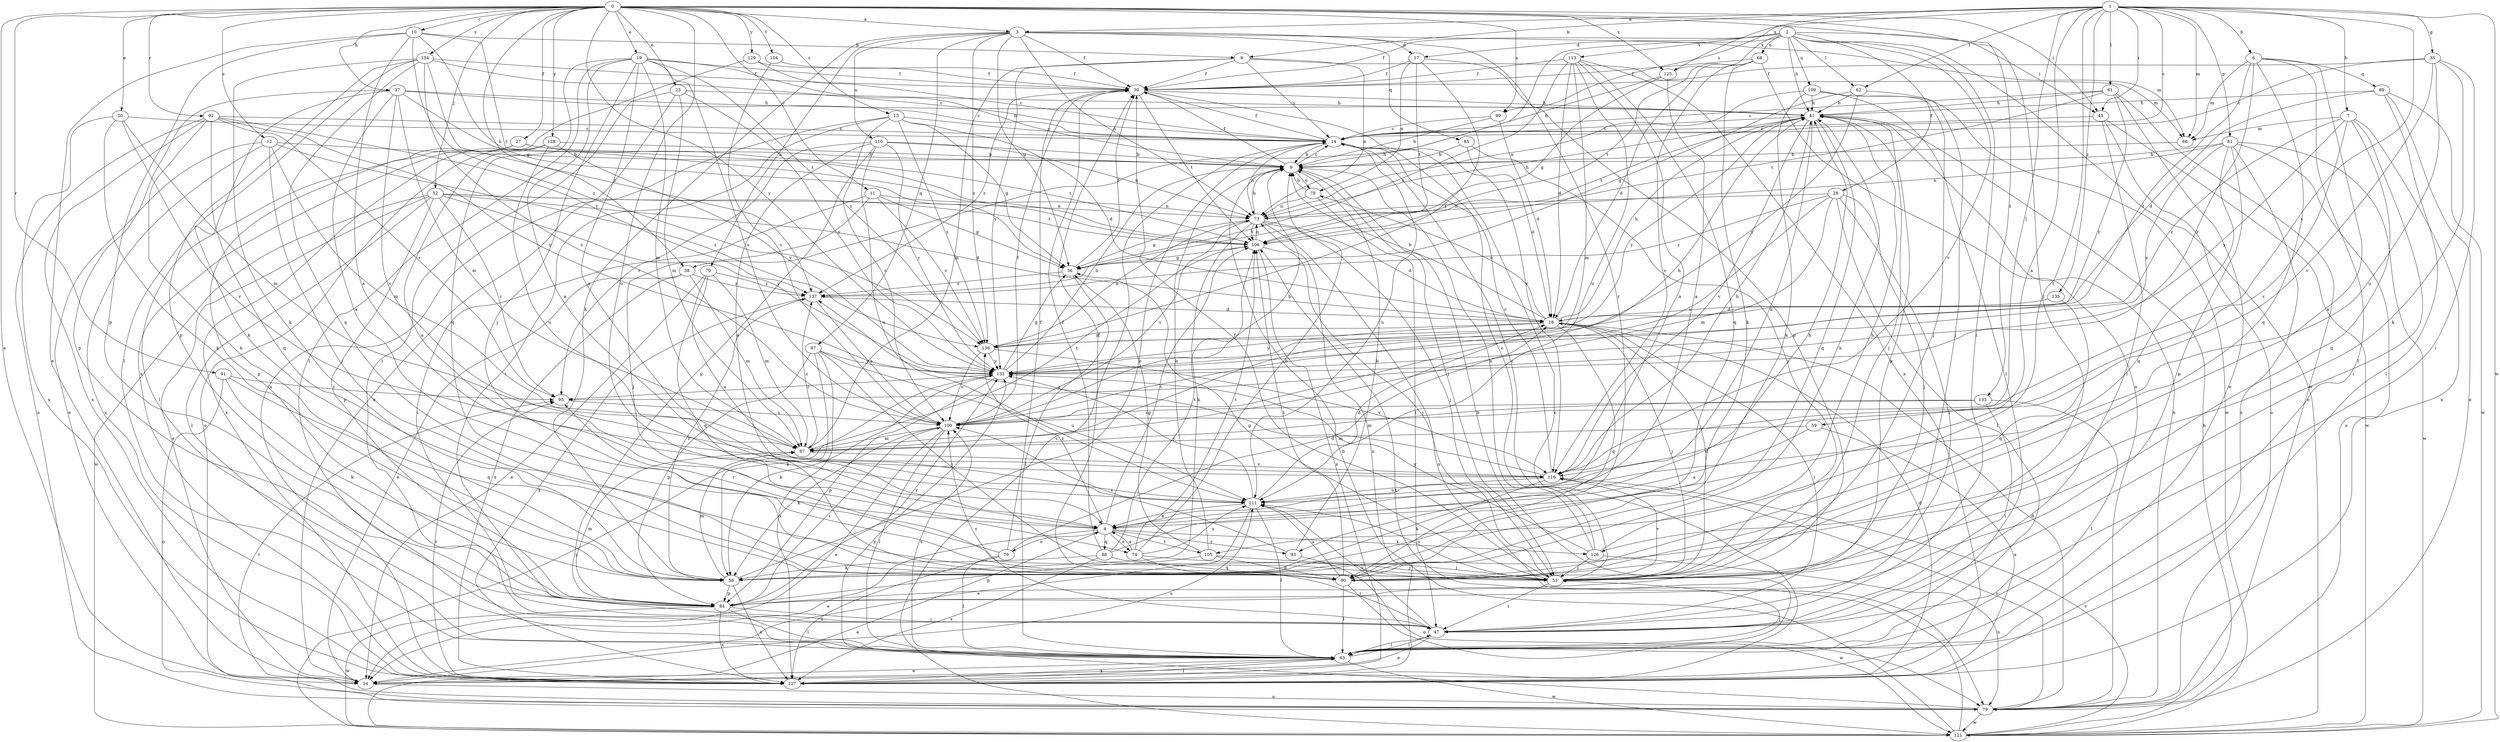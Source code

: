 strict digraph  {
0;
1;
2;
3;
4;
6;
7;
8;
9;
10;
11;
12;
13;
14;
17;
18;
19;
20;
23;
24;
27;
28;
30;
35;
36;
37;
38;
41;
45;
47;
52;
53;
58;
59;
61;
62;
63;
66;
67;
68;
70;
73;
74;
76;
78;
79;
81;
84;
85;
87;
88;
89;
90;
91;
92;
93;
95;
99;
100;
104;
105;
106;
109;
110;
111;
113;
116;
121;
125;
126;
127;
128;
129;
132;
133;
134;
135;
136;
137;
0 -> 3  [label=a];
0 -> 10  [label=c];
0 -> 11  [label=c];
0 -> 12  [label=c];
0 -> 13  [label=c];
0 -> 19  [label=e];
0 -> 20  [label=e];
0 -> 23  [label=e];
0 -> 24  [label=e];
0 -> 27  [label=f];
0 -> 37  [label=h];
0 -> 38  [label=h];
0 -> 45  [label=i];
0 -> 52  [label=j];
0 -> 53  [label=j];
0 -> 74  [label=o];
0 -> 91  [label=r];
0 -> 92  [label=r];
0 -> 99  [label=s];
0 -> 104  [label=t];
0 -> 125  [label=x];
0 -> 128  [label=y];
0 -> 129  [label=y];
0 -> 132  [label=y];
0 -> 133  [label=z];
0 -> 134  [label=z];
1 -> 3  [label=a];
1 -> 4  [label=a];
1 -> 6  [label=b];
1 -> 7  [label=b];
1 -> 8  [label=b];
1 -> 14  [label=c];
1 -> 35  [label=g];
1 -> 45  [label=i];
1 -> 59  [label=l];
1 -> 61  [label=l];
1 -> 62  [label=l];
1 -> 66  [label=m];
1 -> 81  [label=p];
1 -> 99  [label=s];
1 -> 100  [label=s];
1 -> 105  [label=t];
1 -> 121  [label=w];
1 -> 125  [label=x];
1 -> 135  [label=z];
2 -> 17  [label=d];
2 -> 28  [label=f];
2 -> 30  [label=f];
2 -> 38  [label=h];
2 -> 41  [label=h];
2 -> 45  [label=i];
2 -> 47  [label=i];
2 -> 62  [label=l];
2 -> 68  [label=n];
2 -> 109  [label=u];
2 -> 113  [label=v];
2 -> 116  [label=v];
2 -> 121  [label=w];
2 -> 125  [label=x];
3 -> 17  [label=d];
3 -> 30  [label=f];
3 -> 36  [label=g];
3 -> 58  [label=k];
3 -> 66  [label=m];
3 -> 70  [label=n];
3 -> 73  [label=n];
3 -> 85  [label=q];
3 -> 87  [label=q];
3 -> 93  [label=r];
3 -> 110  [label=u];
3 -> 136  [label=z];
4 -> 24  [label=e];
4 -> 74  [label=o];
4 -> 76  [label=o];
4 -> 88  [label=q];
4 -> 93  [label=r];
4 -> 105  [label=t];
4 -> 106  [label=t];
4 -> 126  [label=x];
4 -> 136  [label=z];
6 -> 63  [label=l];
6 -> 66  [label=m];
6 -> 89  [label=q];
6 -> 90  [label=q];
6 -> 95  [label=r];
6 -> 126  [label=x];
6 -> 136  [label=z];
7 -> 47  [label=i];
7 -> 66  [label=m];
7 -> 90  [label=q];
7 -> 116  [label=v];
7 -> 127  [label=x];
7 -> 132  [label=y];
7 -> 136  [label=z];
8 -> 14  [label=c];
8 -> 30  [label=f];
8 -> 66  [label=m];
8 -> 67  [label=m];
8 -> 73  [label=n];
8 -> 132  [label=y];
9 -> 14  [label=c];
9 -> 30  [label=f];
9 -> 53  [label=j];
9 -> 78  [label=o];
10 -> 4  [label=a];
10 -> 8  [label=b];
10 -> 24  [label=e];
10 -> 36  [label=g];
10 -> 84  [label=p];
10 -> 106  [label=t];
10 -> 136  [label=z];
11 -> 36  [label=g];
11 -> 47  [label=i];
11 -> 53  [label=j];
11 -> 73  [label=n];
11 -> 136  [label=z];
12 -> 9  [label=b];
12 -> 24  [label=e];
12 -> 53  [label=j];
12 -> 67  [label=m];
12 -> 127  [label=x];
12 -> 136  [label=z];
13 -> 14  [label=c];
13 -> 18  [label=d];
13 -> 24  [label=e];
13 -> 36  [label=g];
13 -> 47  [label=i];
13 -> 100  [label=s];
13 -> 136  [label=z];
14 -> 9  [label=b];
14 -> 30  [label=f];
14 -> 73  [label=n];
14 -> 111  [label=u];
17 -> 30  [label=f];
17 -> 78  [label=o];
17 -> 84  [label=p];
17 -> 106  [label=t];
17 -> 136  [label=z];
18 -> 9  [label=b];
18 -> 41  [label=h];
18 -> 47  [label=i];
18 -> 53  [label=j];
18 -> 78  [label=o];
18 -> 90  [label=q];
18 -> 132  [label=y];
18 -> 136  [label=z];
19 -> 4  [label=a];
19 -> 9  [label=b];
19 -> 30  [label=f];
19 -> 53  [label=j];
19 -> 63  [label=l];
19 -> 67  [label=m];
19 -> 90  [label=q];
19 -> 100  [label=s];
19 -> 111  [label=u];
19 -> 136  [label=z];
20 -> 14  [label=c];
20 -> 58  [label=k];
20 -> 67  [label=m];
20 -> 116  [label=v];
20 -> 127  [label=x];
23 -> 41  [label=h];
23 -> 47  [label=i];
23 -> 67  [label=m];
23 -> 127  [label=x];
23 -> 132  [label=y];
24 -> 79  [label=o];
24 -> 111  [label=u];
27 -> 9  [label=b];
27 -> 63  [label=l];
27 -> 84  [label=p];
27 -> 106  [label=t];
28 -> 47  [label=i];
28 -> 53  [label=j];
28 -> 63  [label=l];
28 -> 67  [label=m];
28 -> 73  [label=n];
28 -> 100  [label=s];
28 -> 137  [label=z];
30 -> 41  [label=h];
30 -> 106  [label=t];
30 -> 116  [label=v];
30 -> 137  [label=z];
35 -> 14  [label=c];
35 -> 30  [label=f];
35 -> 47  [label=i];
35 -> 58  [label=k];
35 -> 111  [label=u];
35 -> 116  [label=v];
36 -> 30  [label=f];
36 -> 63  [label=l];
36 -> 137  [label=z];
37 -> 4  [label=a];
37 -> 14  [label=c];
37 -> 41  [label=h];
37 -> 58  [label=k];
37 -> 67  [label=m];
37 -> 84  [label=p];
37 -> 106  [label=t];
37 -> 116  [label=v];
38 -> 24  [label=e];
38 -> 67  [label=m];
38 -> 127  [label=x];
38 -> 137  [label=z];
41 -> 14  [label=c];
41 -> 53  [label=j];
41 -> 84  [label=p];
41 -> 90  [label=q];
41 -> 106  [label=t];
41 -> 111  [label=u];
41 -> 116  [label=v];
41 -> 132  [label=y];
45 -> 14  [label=c];
45 -> 47  [label=i];
45 -> 79  [label=o];
45 -> 121  [label=w];
47 -> 24  [label=e];
47 -> 63  [label=l];
47 -> 100  [label=s];
47 -> 111  [label=u];
52 -> 18  [label=d];
52 -> 24  [label=e];
52 -> 63  [label=l];
52 -> 73  [label=n];
52 -> 84  [label=p];
52 -> 95  [label=r];
52 -> 106  [label=t];
52 -> 121  [label=w];
52 -> 132  [label=y];
53 -> 14  [label=c];
53 -> 18  [label=d];
53 -> 30  [label=f];
53 -> 36  [label=g];
53 -> 47  [label=i];
53 -> 111  [label=u];
53 -> 116  [label=v];
58 -> 14  [label=c];
58 -> 67  [label=m];
58 -> 84  [label=p];
58 -> 127  [label=x];
58 -> 137  [label=z];
59 -> 4  [label=a];
59 -> 67  [label=m];
59 -> 127  [label=x];
61 -> 14  [label=c];
61 -> 24  [label=e];
61 -> 41  [label=h];
61 -> 79  [label=o];
61 -> 106  [label=t];
61 -> 132  [label=y];
62 -> 36  [label=g];
62 -> 41  [label=h];
62 -> 53  [label=j];
62 -> 132  [label=y];
63 -> 9  [label=b];
63 -> 24  [label=e];
63 -> 47  [label=i];
63 -> 53  [label=j];
63 -> 100  [label=s];
63 -> 121  [label=w];
63 -> 127  [label=x];
66 -> 9  [label=b];
67 -> 106  [label=t];
67 -> 116  [label=v];
67 -> 137  [label=z];
68 -> 18  [label=d];
68 -> 30  [label=f];
68 -> 58  [label=k];
68 -> 79  [label=o];
68 -> 106  [label=t];
68 -> 116  [label=v];
70 -> 24  [label=e];
70 -> 67  [label=m];
70 -> 90  [label=q];
70 -> 111  [label=u];
70 -> 137  [label=z];
73 -> 9  [label=b];
73 -> 18  [label=d];
73 -> 36  [label=g];
73 -> 41  [label=h];
73 -> 53  [label=j];
73 -> 58  [label=k];
73 -> 79  [label=o];
73 -> 100  [label=s];
73 -> 106  [label=t];
74 -> 4  [label=a];
74 -> 9  [label=b];
74 -> 47  [label=i];
74 -> 53  [label=j];
74 -> 106  [label=t];
74 -> 111  [label=u];
76 -> 18  [label=d];
76 -> 30  [label=f];
76 -> 63  [label=l];
76 -> 95  [label=r];
76 -> 127  [label=x];
78 -> 9  [label=b];
78 -> 47  [label=i];
78 -> 73  [label=n];
79 -> 18  [label=d];
79 -> 41  [label=h];
79 -> 95  [label=r];
79 -> 121  [label=w];
79 -> 132  [label=y];
81 -> 9  [label=b];
81 -> 73  [label=n];
81 -> 79  [label=o];
81 -> 84  [label=p];
81 -> 90  [label=q];
81 -> 121  [label=w];
81 -> 127  [label=x];
81 -> 132  [label=y];
84 -> 47  [label=i];
84 -> 63  [label=l];
84 -> 67  [label=m];
84 -> 100  [label=s];
84 -> 121  [label=w];
84 -> 127  [label=x];
84 -> 132  [label=y];
85 -> 9  [label=b];
85 -> 18  [label=d];
85 -> 53  [label=j];
87 -> 53  [label=j];
87 -> 58  [label=k];
87 -> 84  [label=p];
87 -> 111  [label=u];
87 -> 127  [label=x];
87 -> 132  [label=y];
88 -> 30  [label=f];
88 -> 41  [label=h];
88 -> 58  [label=k];
88 -> 90  [label=q];
88 -> 106  [label=t];
88 -> 127  [label=x];
89 -> 18  [label=d];
89 -> 41  [label=h];
89 -> 63  [label=l];
89 -> 79  [label=o];
89 -> 121  [label=w];
90 -> 30  [label=f];
90 -> 41  [label=h];
90 -> 63  [label=l];
90 -> 106  [label=t];
90 -> 111  [label=u];
90 -> 121  [label=w];
91 -> 58  [label=k];
91 -> 79  [label=o];
91 -> 90  [label=q];
91 -> 95  [label=r];
92 -> 14  [label=c];
92 -> 58  [label=k];
92 -> 79  [label=o];
92 -> 90  [label=q];
92 -> 95  [label=r];
92 -> 127  [label=x];
92 -> 132  [label=y];
92 -> 137  [label=z];
93 -> 9  [label=b];
93 -> 79  [label=o];
93 -> 100  [label=s];
95 -> 100  [label=s];
99 -> 9  [label=b];
99 -> 14  [label=c];
99 -> 18  [label=d];
100 -> 9  [label=b];
100 -> 24  [label=e];
100 -> 30  [label=f];
100 -> 41  [label=h];
100 -> 58  [label=k];
100 -> 63  [label=l];
100 -> 67  [label=m];
104 -> 30  [label=f];
104 -> 100  [label=s];
105 -> 9  [label=b];
105 -> 36  [label=g];
105 -> 53  [label=j];
105 -> 84  [label=p];
105 -> 90  [label=q];
106 -> 36  [label=g];
106 -> 53  [label=j];
106 -> 73  [label=n];
106 -> 127  [label=x];
109 -> 41  [label=h];
109 -> 53  [label=j];
109 -> 58  [label=k];
109 -> 63  [label=l];
109 -> 73  [label=n];
109 -> 121  [label=w];
110 -> 4  [label=a];
110 -> 9  [label=b];
110 -> 73  [label=n];
110 -> 84  [label=p];
110 -> 95  [label=r];
110 -> 111  [label=u];
110 -> 132  [label=y];
111 -> 4  [label=a];
111 -> 18  [label=d];
111 -> 24  [label=e];
111 -> 63  [label=l];
111 -> 132  [label=y];
113 -> 4  [label=a];
113 -> 18  [label=d];
113 -> 30  [label=f];
113 -> 67  [label=m];
113 -> 90  [label=q];
113 -> 111  [label=u];
113 -> 127  [label=x];
113 -> 137  [label=z];
116 -> 14  [label=c];
116 -> 41  [label=h];
116 -> 58  [label=k];
116 -> 79  [label=o];
116 -> 111  [label=u];
116 -> 137  [label=z];
121 -> 4  [label=a];
121 -> 9  [label=b];
121 -> 14  [label=c];
121 -> 41  [label=h];
121 -> 106  [label=t];
121 -> 116  [label=v];
121 -> 132  [label=y];
125 -> 4  [label=a];
125 -> 9  [label=b];
125 -> 36  [label=g];
126 -> 9  [label=b];
126 -> 14  [label=c];
126 -> 41  [label=h];
126 -> 53  [label=j];
126 -> 79  [label=o];
126 -> 132  [label=y];
127 -> 14  [label=c];
127 -> 18  [label=d];
127 -> 63  [label=l];
127 -> 73  [label=n];
127 -> 95  [label=r];
128 -> 4  [label=a];
128 -> 9  [label=b];
128 -> 79  [label=o];
128 -> 111  [label=u];
128 -> 127  [label=x];
128 -> 132  [label=y];
129 -> 14  [label=c];
129 -> 30  [label=f];
129 -> 127  [label=x];
132 -> 9  [label=b];
132 -> 36  [label=g];
132 -> 58  [label=k];
132 -> 84  [label=p];
132 -> 95  [label=r];
133 -> 47  [label=i];
133 -> 63  [label=l];
133 -> 67  [label=m];
133 -> 100  [label=s];
134 -> 14  [label=c];
134 -> 30  [label=f];
134 -> 58  [label=k];
134 -> 63  [label=l];
134 -> 84  [label=p];
134 -> 90  [label=q];
134 -> 100  [label=s];
134 -> 137  [label=z];
135 -> 18  [label=d];
135 -> 90  [label=q];
136 -> 73  [label=n];
136 -> 100  [label=s];
136 -> 116  [label=v];
136 -> 132  [label=y];
137 -> 18  [label=d];
137 -> 100  [label=s];
137 -> 127  [label=x];
}
